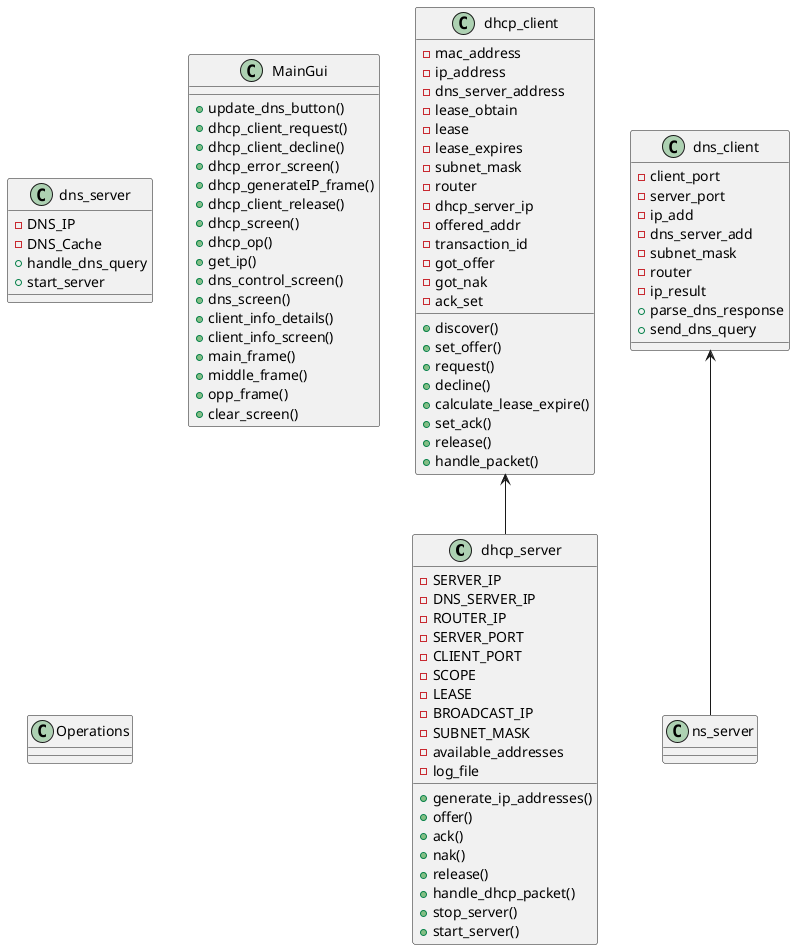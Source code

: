@startuml
class dhcp_server
class dhcp_client
class dns_server
class dns_client
class MainGui
class Operations


class dhcp_server{
- SERVER_IP
- DNS_SERVER_IP
- ROUTER_IP
- SERVER_PORT
- CLIENT_PORT
- SCOPE
- LEASE
- BROADCAST_IP
- SUBNET_MASK
- available_addresses
- log_file

+ generate_ip_addresses()
+ offer()
+ ack()
+ nak()
+ release()
+ handle_dhcp_packet()
+ stop_server()
+ start_server()
}

class dhcp_client{
- mac_address
- ip_address
- dns_server_address
- lease_obtain
- lease
- lease_expires
- subnet_mask
- router
- dhcp_server_ip
- offered_addr
- transaction_id
- got_offer
- got_nak
- ack_set

+ discover()
+ set_offer()
+ request()
+ decline()
+ calculate_lease_expire()
+ set_ack()
+ release()
+ handle_packet()

}

class dns_server{
- DNS_IP
- DNS_Cache
+ handle_dns_query
+ start_server
}

class dns_client{
- client_port
- server_port
- ip_add
- dns_server_add
- subnet_mask
- router
- ip_result
+ parse_dns_response
+ send_dns_query
}

class MainGui{
+ update_dns_button()
+ dhcp_client_request()
+ dhcp_client_decline()
+ dhcp_error_screen()
+ dhcp_generateIP_frame()
+ dhcp_client_release()
+ dhcp_screen()
+ dhcp_op()
+ get_ip()
+ dns_control_screen()
+ dns_screen()
+ client_info_details()
+ client_info_screen()
+ main_frame()
+ middle_frame()
+ opp_frame()
+ clear_screen()
}

dhcp_client <-- dhcp_server
dns_client <--dns_server
@enduml